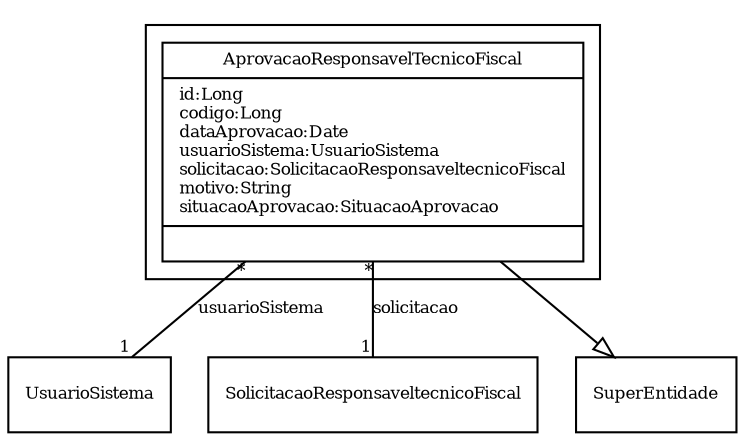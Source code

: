 digraph G{
fontname = "Times-Roman"
fontsize = 8

node [
        fontname = "Times-Roman"
        fontsize = 8
        shape = "record"
]

edge [
        fontname = "Times-Roman"
        fontsize = 8
]

subgraph clusterAPROVACAO_DE_RESPONSAVEL_TECNICOFISCAL
{
AprovacaoResponsavelTecnicoFiscal [label = "{AprovacaoResponsavelTecnicoFiscal|id:Long\lcodigo:Long\ldataAprovacao:Date\lusuarioSistema:UsuarioSistema\lsolicitacao:SolicitacaoResponsaveltecnicoFiscal\lmotivo:String\lsituacaoAprovacao:SituacaoAprovacao\l|\l}"]
}
edge [arrowhead = "none" headlabel = "1" taillabel = "*"] AprovacaoResponsavelTecnicoFiscal -> UsuarioSistema [label = "usuarioSistema"]
edge [arrowhead = "none" headlabel = "1" taillabel = "*"] AprovacaoResponsavelTecnicoFiscal -> SolicitacaoResponsaveltecnicoFiscal [label = "solicitacao"]
edge [ arrowhead = "empty" headlabel = "" taillabel = ""] AprovacaoResponsavelTecnicoFiscal -> SuperEntidade
}
